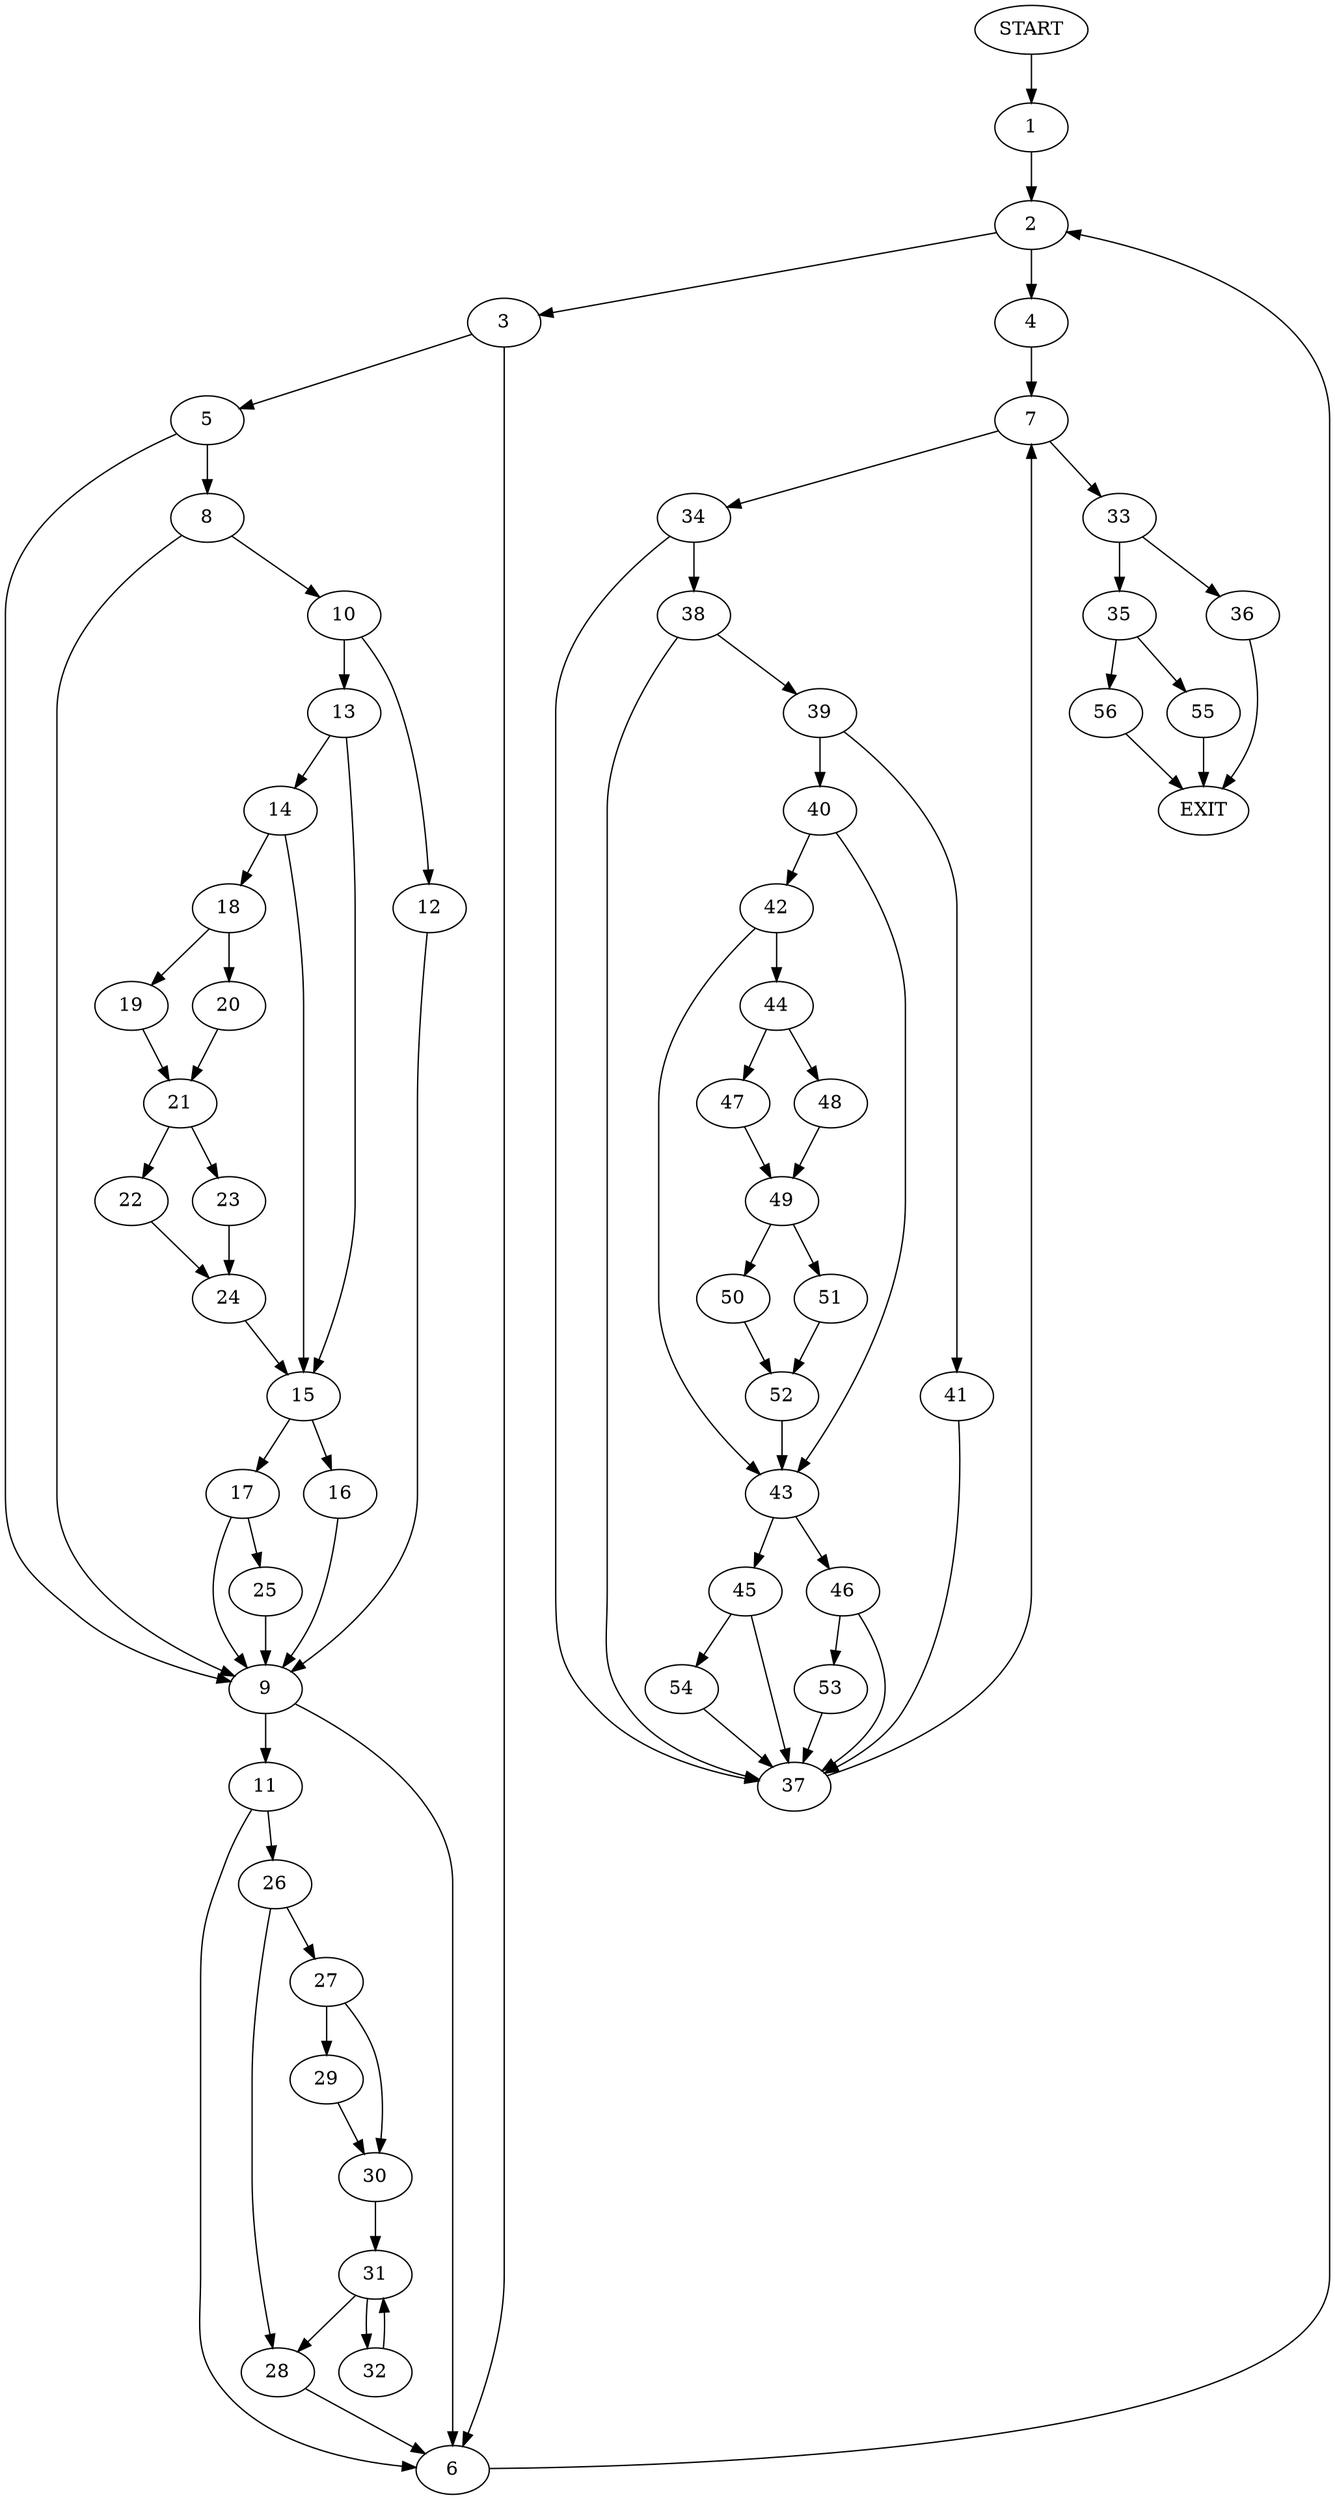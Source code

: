 digraph {
0 [label="START"]
57 [label="EXIT"]
0 -> 1
1 -> 2
2 -> 3
2 -> 4
3 -> 5
3 -> 6
4 -> 7
6 -> 2
5 -> 8
5 -> 9
8 -> 10
8 -> 9
9 -> 11
9 -> 6
10 -> 12
10 -> 13
12 -> 9
13 -> 14
13 -> 15
15 -> 16
15 -> 17
14 -> 18
14 -> 15
18 -> 19
18 -> 20
19 -> 21
20 -> 21
21 -> 22
21 -> 23
23 -> 24
22 -> 24
24 -> 15
17 -> 25
17 -> 9
16 -> 9
25 -> 9
11 -> 26
11 -> 6
26 -> 27
26 -> 28
28 -> 6
27 -> 29
27 -> 30
29 -> 30
30 -> 31
31 -> 28
31 -> 32
32 -> 31
7 -> 33
7 -> 34
33 -> 35
33 -> 36
34 -> 37
34 -> 38
37 -> 7
38 -> 39
38 -> 37
39 -> 40
39 -> 41
40 -> 42
40 -> 43
41 -> 37
42 -> 43
42 -> 44
43 -> 45
43 -> 46
44 -> 47
44 -> 48
48 -> 49
47 -> 49
49 -> 50
49 -> 51
51 -> 52
50 -> 52
52 -> 43
46 -> 37
46 -> 53
45 -> 37
45 -> 54
53 -> 37
54 -> 37
36 -> 57
35 -> 55
35 -> 56
56 -> 57
55 -> 57
}
